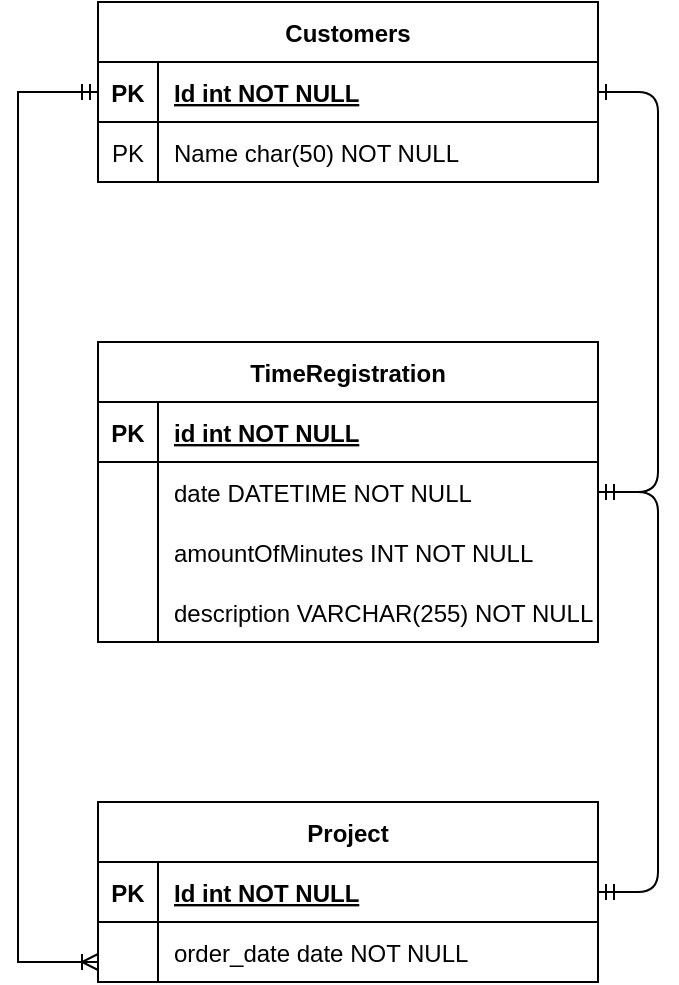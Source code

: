 <mxfile version="18.0.7" type="github" pages="2">
  <diagram id="R2lEEEUBdFMjLlhIrx00" name="Page-1">
    <mxGraphModel dx="933" dy="668" grid="1" gridSize="10" guides="1" tooltips="1" connect="1" arrows="1" fold="1" page="1" pageScale="1" pageWidth="850" pageHeight="1100" math="0" shadow="0" extFonts="Permanent Marker^https://fonts.googleapis.com/css?family=Permanent+Marker">
      <root>
        <mxCell id="0" />
        <mxCell id="1" parent="0" />
        <mxCell id="C-vyLk0tnHw3VtMMgP7b-2" value="Project" style="shape=table;startSize=30;container=1;collapsible=1;childLayout=tableLayout;fixedRows=1;rowLines=0;fontStyle=1;align=center;resizeLast=1;" parent="1" vertex="1">
          <mxGeometry x="130" y="490" width="250" height="90" as="geometry" />
        </mxCell>
        <mxCell id="C-vyLk0tnHw3VtMMgP7b-3" value="" style="shape=partialRectangle;collapsible=0;dropTarget=0;pointerEvents=0;fillColor=none;points=[[0,0.5],[1,0.5]];portConstraint=eastwest;top=0;left=0;right=0;bottom=1;" parent="C-vyLk0tnHw3VtMMgP7b-2" vertex="1">
          <mxGeometry y="30" width="250" height="30" as="geometry" />
        </mxCell>
        <mxCell id="C-vyLk0tnHw3VtMMgP7b-4" value="PK" style="shape=partialRectangle;overflow=hidden;connectable=0;fillColor=none;top=0;left=0;bottom=0;right=0;fontStyle=1;" parent="C-vyLk0tnHw3VtMMgP7b-3" vertex="1">
          <mxGeometry width="30" height="30" as="geometry">
            <mxRectangle width="30" height="30" as="alternateBounds" />
          </mxGeometry>
        </mxCell>
        <mxCell id="C-vyLk0tnHw3VtMMgP7b-5" value="Id int NOT NULL" style="shape=partialRectangle;overflow=hidden;connectable=0;fillColor=none;top=0;left=0;bottom=0;right=0;align=left;spacingLeft=6;fontStyle=5;" parent="C-vyLk0tnHw3VtMMgP7b-3" vertex="1">
          <mxGeometry x="30" width="220" height="30" as="geometry">
            <mxRectangle width="220" height="30" as="alternateBounds" />
          </mxGeometry>
        </mxCell>
        <mxCell id="C-vyLk0tnHw3VtMMgP7b-9" value="" style="shape=partialRectangle;collapsible=0;dropTarget=0;pointerEvents=0;fillColor=none;points=[[0,0.5],[1,0.5]];portConstraint=eastwest;top=0;left=0;right=0;bottom=0;" parent="C-vyLk0tnHw3VtMMgP7b-2" vertex="1">
          <mxGeometry y="60" width="250" height="30" as="geometry" />
        </mxCell>
        <mxCell id="C-vyLk0tnHw3VtMMgP7b-10" value="" style="shape=partialRectangle;overflow=hidden;connectable=0;fillColor=none;top=0;left=0;bottom=0;right=0;" parent="C-vyLk0tnHw3VtMMgP7b-9" vertex="1">
          <mxGeometry width="30" height="30" as="geometry">
            <mxRectangle width="30" height="30" as="alternateBounds" />
          </mxGeometry>
        </mxCell>
        <mxCell id="C-vyLk0tnHw3VtMMgP7b-11" value="order_date date NOT NULL" style="shape=partialRectangle;overflow=hidden;connectable=0;fillColor=none;top=0;left=0;bottom=0;right=0;align=left;spacingLeft=6;" parent="C-vyLk0tnHw3VtMMgP7b-9" vertex="1">
          <mxGeometry x="30" width="220" height="30" as="geometry">
            <mxRectangle width="220" height="30" as="alternateBounds" />
          </mxGeometry>
        </mxCell>
        <mxCell id="C-vyLk0tnHw3VtMMgP7b-13" value="TimeRegistration" style="shape=table;startSize=30;container=1;collapsible=1;childLayout=tableLayout;fixedRows=1;rowLines=0;fontStyle=1;align=center;resizeLast=1;" parent="1" vertex="1">
          <mxGeometry x="130" y="260" width="250" height="150" as="geometry" />
        </mxCell>
        <mxCell id="C-vyLk0tnHw3VtMMgP7b-14" value="" style="shape=partialRectangle;collapsible=0;dropTarget=0;pointerEvents=0;fillColor=none;points=[[0,0.5],[1,0.5]];portConstraint=eastwest;top=0;left=0;right=0;bottom=1;" parent="C-vyLk0tnHw3VtMMgP7b-13" vertex="1">
          <mxGeometry y="30" width="250" height="30" as="geometry" />
        </mxCell>
        <mxCell id="C-vyLk0tnHw3VtMMgP7b-15" value="PK" style="shape=partialRectangle;overflow=hidden;connectable=0;fillColor=none;top=0;left=0;bottom=0;right=0;fontStyle=1;" parent="C-vyLk0tnHw3VtMMgP7b-14" vertex="1">
          <mxGeometry width="30" height="30" as="geometry">
            <mxRectangle width="30" height="30" as="alternateBounds" />
          </mxGeometry>
        </mxCell>
        <mxCell id="C-vyLk0tnHw3VtMMgP7b-16" value="id int NOT NULL " style="shape=partialRectangle;overflow=hidden;connectable=0;fillColor=none;top=0;left=0;bottom=0;right=0;align=left;spacingLeft=6;fontStyle=5;" parent="C-vyLk0tnHw3VtMMgP7b-14" vertex="1">
          <mxGeometry x="30" width="220" height="30" as="geometry">
            <mxRectangle width="220" height="30" as="alternateBounds" />
          </mxGeometry>
        </mxCell>
        <mxCell id="C-vyLk0tnHw3VtMMgP7b-17" value="" style="shape=partialRectangle;collapsible=0;dropTarget=0;pointerEvents=0;fillColor=none;points=[[0,0.5],[1,0.5]];portConstraint=eastwest;top=0;left=0;right=0;bottom=0;" parent="C-vyLk0tnHw3VtMMgP7b-13" vertex="1">
          <mxGeometry y="60" width="250" height="30" as="geometry" />
        </mxCell>
        <mxCell id="C-vyLk0tnHw3VtMMgP7b-18" value="" style="shape=partialRectangle;overflow=hidden;connectable=0;fillColor=none;top=0;left=0;bottom=0;right=0;" parent="C-vyLk0tnHw3VtMMgP7b-17" vertex="1">
          <mxGeometry width="30" height="30" as="geometry">
            <mxRectangle width="30" height="30" as="alternateBounds" />
          </mxGeometry>
        </mxCell>
        <mxCell id="C-vyLk0tnHw3VtMMgP7b-19" value="date DATETIME NOT NULL" style="shape=partialRectangle;overflow=hidden;connectable=0;fillColor=none;top=0;left=0;bottom=0;right=0;align=left;spacingLeft=6;" parent="C-vyLk0tnHw3VtMMgP7b-17" vertex="1">
          <mxGeometry x="30" width="220" height="30" as="geometry">
            <mxRectangle width="220" height="30" as="alternateBounds" />
          </mxGeometry>
        </mxCell>
        <mxCell id="C-vyLk0tnHw3VtMMgP7b-20" value="" style="shape=partialRectangle;collapsible=0;dropTarget=0;pointerEvents=0;fillColor=none;points=[[0,0.5],[1,0.5]];portConstraint=eastwest;top=0;left=0;right=0;bottom=0;" parent="C-vyLk0tnHw3VtMMgP7b-13" vertex="1">
          <mxGeometry y="90" width="250" height="30" as="geometry" />
        </mxCell>
        <mxCell id="C-vyLk0tnHw3VtMMgP7b-21" value="" style="shape=partialRectangle;overflow=hidden;connectable=0;fillColor=none;top=0;left=0;bottom=0;right=0;" parent="C-vyLk0tnHw3VtMMgP7b-20" vertex="1">
          <mxGeometry width="30" height="30" as="geometry">
            <mxRectangle width="30" height="30" as="alternateBounds" />
          </mxGeometry>
        </mxCell>
        <mxCell id="C-vyLk0tnHw3VtMMgP7b-22" value="amountOfMinutes INT NOT NULL" style="shape=partialRectangle;overflow=hidden;connectable=0;fillColor=none;top=0;left=0;bottom=0;right=0;align=left;spacingLeft=6;" parent="C-vyLk0tnHw3VtMMgP7b-20" vertex="1">
          <mxGeometry x="30" width="220" height="30" as="geometry">
            <mxRectangle width="220" height="30" as="alternateBounds" />
          </mxGeometry>
        </mxCell>
        <mxCell id="jGOKUSHSuPYu7u3w8004-33" value="" style="shape=tableRow;horizontal=0;startSize=0;swimlaneHead=0;swimlaneBody=0;fillColor=none;collapsible=0;dropTarget=0;points=[[0,0.5],[1,0.5]];portConstraint=eastwest;top=0;left=0;right=0;bottom=0;" parent="C-vyLk0tnHw3VtMMgP7b-13" vertex="1">
          <mxGeometry y="120" width="250" height="30" as="geometry" />
        </mxCell>
        <mxCell id="jGOKUSHSuPYu7u3w8004-34" value="" style="shape=partialRectangle;connectable=0;fillColor=none;top=0;left=0;bottom=0;right=0;editable=1;overflow=hidden;" parent="jGOKUSHSuPYu7u3w8004-33" vertex="1">
          <mxGeometry width="30" height="30" as="geometry">
            <mxRectangle width="30" height="30" as="alternateBounds" />
          </mxGeometry>
        </mxCell>
        <mxCell id="jGOKUSHSuPYu7u3w8004-35" value="description VARCHAR(255) NOT NULL" style="shape=partialRectangle;connectable=0;fillColor=none;top=0;left=0;bottom=0;right=0;align=left;spacingLeft=6;overflow=hidden;" parent="jGOKUSHSuPYu7u3w8004-33" vertex="1">
          <mxGeometry x="30" width="220" height="30" as="geometry">
            <mxRectangle width="220" height="30" as="alternateBounds" />
          </mxGeometry>
        </mxCell>
        <mxCell id="C-vyLk0tnHw3VtMMgP7b-23" value="Customers" style="shape=table;startSize=30;container=1;collapsible=1;childLayout=tableLayout;fixedRows=1;rowLines=0;fontStyle=1;align=center;resizeLast=1;" parent="1" vertex="1">
          <mxGeometry x="130" y="90" width="250" height="90" as="geometry">
            <mxRectangle x="60" y="100" width="100" height="30" as="alternateBounds" />
          </mxGeometry>
        </mxCell>
        <mxCell id="C-vyLk0tnHw3VtMMgP7b-24" value="" style="shape=partialRectangle;collapsible=0;dropTarget=0;pointerEvents=0;fillColor=none;points=[[0,0.5],[1,0.5]];portConstraint=eastwest;top=0;left=0;right=0;bottom=1;" parent="C-vyLk0tnHw3VtMMgP7b-23" vertex="1">
          <mxGeometry y="30" width="250" height="30" as="geometry" />
        </mxCell>
        <mxCell id="C-vyLk0tnHw3VtMMgP7b-25" value="PK" style="shape=partialRectangle;overflow=hidden;connectable=0;fillColor=none;top=0;left=0;bottom=0;right=0;fontStyle=1;" parent="C-vyLk0tnHw3VtMMgP7b-24" vertex="1">
          <mxGeometry width="30" height="30" as="geometry">
            <mxRectangle width="30" height="30" as="alternateBounds" />
          </mxGeometry>
        </mxCell>
        <mxCell id="C-vyLk0tnHw3VtMMgP7b-26" value="Id int NOT NULL " style="shape=partialRectangle;overflow=hidden;connectable=0;fillColor=none;top=0;left=0;bottom=0;right=0;align=left;spacingLeft=6;fontStyle=5;" parent="C-vyLk0tnHw3VtMMgP7b-24" vertex="1">
          <mxGeometry x="30" width="220" height="30" as="geometry">
            <mxRectangle width="220" height="30" as="alternateBounds" />
          </mxGeometry>
        </mxCell>
        <mxCell id="C-vyLk0tnHw3VtMMgP7b-27" value="" style="shape=partialRectangle;collapsible=0;dropTarget=0;pointerEvents=0;fillColor=none;points=[[0,0.5],[1,0.5]];portConstraint=eastwest;top=0;left=0;right=0;bottom=0;" parent="C-vyLk0tnHw3VtMMgP7b-23" vertex="1">
          <mxGeometry y="60" width="250" height="30" as="geometry" />
        </mxCell>
        <mxCell id="C-vyLk0tnHw3VtMMgP7b-28" value="PK" style="shape=partialRectangle;overflow=hidden;connectable=0;fillColor=none;top=0;left=0;bottom=0;right=0;" parent="C-vyLk0tnHw3VtMMgP7b-27" vertex="1">
          <mxGeometry width="30" height="30" as="geometry">
            <mxRectangle width="30" height="30" as="alternateBounds" />
          </mxGeometry>
        </mxCell>
        <mxCell id="C-vyLk0tnHw3VtMMgP7b-29" value="Name char(50) NOT NULL" style="shape=partialRectangle;overflow=hidden;connectable=0;fillColor=none;top=0;left=0;bottom=0;right=0;align=left;spacingLeft=6;" parent="C-vyLk0tnHw3VtMMgP7b-27" vertex="1">
          <mxGeometry x="30" width="220" height="30" as="geometry">
            <mxRectangle width="220" height="30" as="alternateBounds" />
          </mxGeometry>
        </mxCell>
        <mxCell id="jGOKUSHSuPYu7u3w8004-2" value="" style="edgeStyle=orthogonalEdgeStyle;fontSize=12;html=1;endArrow=ERoneToMany;startArrow=ERmandOne;rounded=0;jumpStyle=arc;sketch=0;" parent="1" source="C-vyLk0tnHw3VtMMgP7b-24" target="C-vyLk0tnHw3VtMMgP7b-2" edge="1">
          <mxGeometry width="100" height="100" relative="1" as="geometry">
            <mxPoint x="260" y="150" as="sourcePoint" />
            <mxPoint x="130" y="295" as="targetPoint" />
            <Array as="points">
              <mxPoint x="90" y="135" />
              <mxPoint x="90" y="570" />
            </Array>
          </mxGeometry>
        </mxCell>
        <mxCell id="jGOKUSHSuPYu7u3w8004-23" value="" style="edgeStyle=entityRelationEdgeStyle;fontSize=12;html=1;endArrow=ERmandOne;startArrow=ERmandOne;rounded=1;sketch=0;jumpStyle=arc;" parent="1" source="C-vyLk0tnHw3VtMMgP7b-2" target="C-vyLk0tnHw3VtMMgP7b-13" edge="1">
          <mxGeometry width="100" height="100" relative="1" as="geometry">
            <mxPoint x="280" y="400" as="sourcePoint" />
            <mxPoint x="380" y="300" as="targetPoint" />
          </mxGeometry>
        </mxCell>
        <mxCell id="jGOKUSHSuPYu7u3w8004-24" value="" style="edgeStyle=entityRelationEdgeStyle;fontSize=12;html=1;endArrow=ERone;endFill=1;rounded=1;sketch=0;jumpStyle=arc;" parent="1" source="C-vyLk0tnHw3VtMMgP7b-13" target="C-vyLk0tnHw3VtMMgP7b-23" edge="1">
          <mxGeometry width="100" height="100" relative="1" as="geometry">
            <mxPoint x="280" y="400" as="sourcePoint" />
            <mxPoint x="380" y="300" as="targetPoint" />
          </mxGeometry>
        </mxCell>
      </root>
    </mxGraphModel>
  </diagram>
  <diagram id="3uejn8W_2UNdOElUDbkp" name="Page-2">
    <mxGraphModel dx="1435" dy="1028" grid="1" gridSize="10" guides="1" tooltips="1" connect="1" arrows="1" fold="1" page="1" pageScale="1" pageWidth="850" pageHeight="1100" math="0" shadow="0">
      <root>
        <mxCell id="0" />
        <mxCell id="1" parent="0" />
        <mxCell id="GMQl_D-ReDtZSFAzsAKA-58" style="edgeStyle=orthogonalEdgeStyle;rounded=1;orthogonalLoop=1;jettySize=auto;html=1;startArrow=classic;startFill=1;endArrow=none;endFill=0;" edge="1" parent="1" target="GMQl_D-ReDtZSFAzsAKA-56">
          <mxGeometry relative="1" as="geometry">
            <mxPoint x="613" y="463.945" as="sourcePoint" />
          </mxGeometry>
        </mxCell>
        <mxCell id="GMQl_D-ReDtZSFAzsAKA-63" style="edgeStyle=orthogonalEdgeStyle;rounded=1;orthogonalLoop=1;jettySize=auto;html=1;startArrow=classic;startFill=1;endArrow=none;endFill=0;" edge="1" parent="1" source="GMQl_D-ReDtZSFAzsAKA-61">
          <mxGeometry relative="1" as="geometry">
            <mxPoint x="423" y="443.945" as="targetPoint" />
          </mxGeometry>
        </mxCell>
        <mxCell id="GMQl_D-ReDtZSFAzsAKA-249" value="MsSQL" style="image;html=1;image=img/lib/clip_art/computers/Database_128x128.png" vertex="1" parent="1">
          <mxGeometry x="139.997" y="784.912" width="135" height="98.065" as="geometry" />
        </mxCell>
        <mxCell id="GMQl_D-ReDtZSFAzsAKA-250" style="edgeStyle=orthogonalEdgeStyle;rounded=1;orthogonalLoop=1;jettySize=auto;html=1;startArrow=classic;startFill=1;endArrow=none;endFill=0;" edge="1" parent="1" source="GMQl_D-ReDtZSFAzsAKA-251" target="GMQl_D-ReDtZSFAzsAKA-279">
          <mxGeometry relative="1" as="geometry">
            <Array as="points">
              <mxPoint x="369" y="520" />
              <mxPoint x="480" y="520" />
              <mxPoint x="480" y="346" />
            </Array>
          </mxGeometry>
        </mxCell>
        <mxCell id="GMQl_D-ReDtZSFAzsAKA-251" value="" style="sketch=0;html=1;dashed=0;whitespace=wrap;fillColor=#2875E2;strokeColor=#ffffff;points=[[0.005,0.63,0],[0.1,0.2,0],[0.9,0.2,0],[0.5,0,0],[0.995,0.63,0],[0.72,0.99,0],[0.5,1,0],[0.28,0.99,0]];shape=mxgraph.kubernetes.icon;prIcon=api;labelPosition=center;verticalLabelPosition=bottom;align=center;verticalAlign=top;" vertex="1" parent="1">
          <mxGeometry x="343" y="560.001" width="52.09" height="52.778" as="geometry" />
        </mxCell>
        <mxCell id="GMQl_D-ReDtZSFAzsAKA-252" style="edgeStyle=orthogonalEdgeStyle;rounded=1;orthogonalLoop=1;jettySize=auto;html=1;startArrow=classic;startFill=1;endArrow=classic;endFill=1;" edge="1" parent="1" source="GMQl_D-ReDtZSFAzsAKA-254" target="GMQl_D-ReDtZSFAzsAKA-274">
          <mxGeometry relative="1" as="geometry">
            <Array as="points">
              <mxPoint x="480" y="345" />
            </Array>
          </mxGeometry>
        </mxCell>
        <mxCell id="GMQl_D-ReDtZSFAzsAKA-253" style="edgeStyle=orthogonalEdgeStyle;rounded=1;orthogonalLoop=1;jettySize=auto;html=1;startArrow=classic;startFill=1;endArrow=none;endFill=0;" edge="1" parent="1" source="GMQl_D-ReDtZSFAzsAKA-254" target="GMQl_D-ReDtZSFAzsAKA-280">
          <mxGeometry relative="1" as="geometry">
            <Array as="points">
              <mxPoint x="480" y="346" />
            </Array>
          </mxGeometry>
        </mxCell>
        <mxCell id="GMQl_D-ReDtZSFAzsAKA-254" value="" style="sketch=0;html=1;dashed=0;whitespace=wrap;fillColor=#2875E2;strokeColor=#ffffff;points=[[0.005,0.63,0],[0.1,0.2,0],[0.9,0.2,0],[0.5,0,0],[0.995,0.63,0],[0.72,0.99,0],[0.5,1,0],[0.28,0.99,0]];shape=mxgraph.kubernetes.icon;prIcon=api;labelPosition=center;verticalLabelPosition=bottom;align=center;verticalAlign=top;" vertex="1" parent="1">
          <mxGeometry x="453.96" y="560.001" width="52.09" height="52.778" as="geometry" />
        </mxCell>
        <mxCell id="GMQl_D-ReDtZSFAzsAKA-255" style="edgeStyle=orthogonalEdgeStyle;rounded=1;orthogonalLoop=1;jettySize=auto;html=1;startArrow=classic;startFill=1;endArrow=classic;endFill=1;" edge="1" parent="1" source="GMQl_D-ReDtZSFAzsAKA-257" target="GMQl_D-ReDtZSFAzsAKA-274">
          <mxGeometry relative="1" as="geometry">
            <Array as="points">
              <mxPoint x="585" y="520" />
              <mxPoint x="480" y="520" />
              <mxPoint x="480" y="345" />
            </Array>
          </mxGeometry>
        </mxCell>
        <mxCell id="GMQl_D-ReDtZSFAzsAKA-256" style="edgeStyle=orthogonalEdgeStyle;rounded=1;orthogonalLoop=1;jettySize=auto;html=1;startArrow=classic;startFill=1;endArrow=none;endFill=0;" edge="1" parent="1" source="GMQl_D-ReDtZSFAzsAKA-257" target="GMQl_D-ReDtZSFAzsAKA-280">
          <mxGeometry relative="1" as="geometry">
            <Array as="points">
              <mxPoint x="585" y="520" />
              <mxPoint x="480" y="520" />
              <mxPoint x="480" y="346" />
            </Array>
          </mxGeometry>
        </mxCell>
        <mxCell id="GMQl_D-ReDtZSFAzsAKA-257" value="" style="sketch=0;html=1;dashed=0;whitespace=wrap;fillColor=#2875E2;strokeColor=#ffffff;points=[[0.005,0.63,0],[0.1,0.2,0],[0.9,0.2,0],[0.5,0,0],[0.995,0.63,0],[0.72,0.99,0],[0.5,1,0],[0.28,0.99,0]];shape=mxgraph.kubernetes.icon;prIcon=api;labelPosition=center;verticalLabelPosition=bottom;align=center;verticalAlign=top;" vertex="1" parent="1">
          <mxGeometry x="560" y="560" width="50" height="50" as="geometry" />
        </mxCell>
        <mxCell id="GMQl_D-ReDtZSFAzsAKA-258" value="" style="rounded=0;whiteSpace=wrap;html=1;autosize=1;" vertex="1" parent="1">
          <mxGeometry x="320" y="730" width="320" height="180" as="geometry" />
        </mxCell>
        <mxCell id="GMQl_D-ReDtZSFAzsAKA-259" style="edgeStyle=orthogonalEdgeStyle;rounded=1;orthogonalLoop=1;jettySize=auto;html=1;startArrow=classic;startFill=1;endArrow=classic;endFill=1;" edge="1" parent="1" source="GMQl_D-ReDtZSFAzsAKA-260" target="GMQl_D-ReDtZSFAzsAKA-262">
          <mxGeometry relative="1" as="geometry" />
        </mxCell>
        <mxCell id="GMQl_D-ReDtZSFAzsAKA-260" value="Entity Framework Core" style="image;html=1;image=img/lib/clip_art/computers/Virtual_Application_128x128.png" vertex="1" parent="1">
          <mxGeometry x="324.998" y="800.002" width="135" height="67.891" as="geometry" />
        </mxCell>
        <mxCell id="GMQl_D-ReDtZSFAzsAKA-261" style="edgeStyle=orthogonalEdgeStyle;rounded=1;orthogonalLoop=1;jettySize=auto;html=1;startArrow=classic;startFill=1;endArrow=classic;endFill=1;" edge="1" parent="1" source="GMQl_D-ReDtZSFAzsAKA-262" target="GMQl_D-ReDtZSFAzsAKA-263">
          <mxGeometry relative="1" as="geometry">
            <Array as="points">
              <mxPoint x="568" y="740" />
            </Array>
          </mxGeometry>
        </mxCell>
        <mxCell id="GMQl_D-ReDtZSFAzsAKA-262" value="ASP.NET Core 6&lt;br&gt;API" style="image;html=1;image=img/lib/clip_art/computers/Virtual_Application_128x128.png" vertex="1" parent="1">
          <mxGeometry x="500.238" y="799.998" width="135" height="67.891" as="geometry" />
        </mxCell>
        <mxCell id="GMQl_D-ReDtZSFAzsAKA-263" value="&lt;span style=&quot;color: rgb(0, 0, 0); font-size: 11px; background-color: rgb(255, 255, 255);&quot;&gt;Http://api.timereg.com&lt;/span&gt;" style="sketch=0;points=[[0,0,0],[0.25,0,0],[0.5,0,0],[0.75,0,0],[1,0,0],[0,1,0],[0.25,1,0],[0.5,1,0],[0.75,1,0],[1,1,0],[0,0.25,0],[0,0.5,0],[0,0.75,0],[1,0.25,0],[1,0.5,0],[1,0.75,0]];outlineConnect=0;fontColor=#232F3E;gradientColor=#FF4F8B;gradientDirection=north;fillColor=#BC1356;strokeColor=#ffffff;dashed=0;verticalLabelPosition=bottom;verticalAlign=top;align=center;html=1;fontSize=12;fontStyle=0;aspect=fixed;shape=mxgraph.aws4.resourceIcon;resIcon=mxgraph.aws4.api_gateway;" vertex="1" parent="1">
          <mxGeometry x="454.81" y="700.002" width="55.385" height="55.385" as="geometry" />
        </mxCell>
        <mxCell id="GMQl_D-ReDtZSFAzsAKA-264" style="edgeStyle=orthogonalEdgeStyle;orthogonalLoop=1;jettySize=auto;html=1;entryX=0.5;entryY=1;entryDx=0;entryDy=0;entryPerimeter=0;startArrow=classic;startFill=1;endArrow=classic;endFill=1;rounded=1;" edge="1" parent="1" source="GMQl_D-ReDtZSFAzsAKA-263" target="GMQl_D-ReDtZSFAzsAKA-251">
          <mxGeometry relative="1" as="geometry">
            <mxPoint x="495.75" y="727.7" as="sourcePoint" />
            <Array as="points">
              <mxPoint x="483" y="660" />
              <mxPoint x="369" y="660" />
            </Array>
          </mxGeometry>
        </mxCell>
        <mxCell id="GMQl_D-ReDtZSFAzsAKA-265" value="&lt;span style=&quot;font-size: 12px; background-color: rgb(248, 249, 250);&quot;&gt;/customer&lt;/span&gt;" style="edgeLabel;html=1;align=center;verticalAlign=middle;resizable=0;points=[];" vertex="1" connectable="0" parent="GMQl_D-ReDtZSFAzsAKA-264">
          <mxGeometry x="0.41" y="-7" relative="1" as="geometry">
            <mxPoint x="-7" y="-33" as="offset" />
          </mxGeometry>
        </mxCell>
        <mxCell id="GMQl_D-ReDtZSFAzsAKA-266" style="edgeStyle=orthogonalEdgeStyle;orthogonalLoop=1;jettySize=auto;html=1;startArrow=classic;startFill=1;endArrow=classic;endFill=1;rounded=1;" edge="1" parent="1" source="GMQl_D-ReDtZSFAzsAKA-254" target="GMQl_D-ReDtZSFAzsAKA-263">
          <mxGeometry relative="1" as="geometry">
            <mxPoint x="483" y="710" as="targetPoint" />
            <Array as="points">
              <mxPoint x="483" y="670" />
              <mxPoint x="483" y="670" />
            </Array>
          </mxGeometry>
        </mxCell>
        <mxCell id="GMQl_D-ReDtZSFAzsAKA-267" value="&lt;span style=&quot;font-size: 12px; background-color: rgb(248, 249, 250);&quot;&gt;/project&lt;/span&gt;" style="edgeLabel;html=1;align=center;verticalAlign=middle;resizable=0;points=[];" vertex="1" connectable="0" parent="GMQl_D-ReDtZSFAzsAKA-266">
          <mxGeometry x="-0.043" relative="1" as="geometry">
            <mxPoint x="2" y="-24" as="offset" />
          </mxGeometry>
        </mxCell>
        <mxCell id="GMQl_D-ReDtZSFAzsAKA-268" style="edgeStyle=orthogonalEdgeStyle;orthogonalLoop=1;jettySize=auto;html=1;entryX=0.5;entryY=1;entryDx=0;entryDy=0;entryPerimeter=0;startArrow=classic;startFill=1;endArrow=classic;endFill=1;rounded=1;" edge="1" parent="1" source="GMQl_D-ReDtZSFAzsAKA-263" target="GMQl_D-ReDtZSFAzsAKA-257">
          <mxGeometry relative="1" as="geometry">
            <mxPoint x="523.5" y="700.002" as="sourcePoint" />
            <Array as="points">
              <mxPoint x="483" y="660" />
              <mxPoint x="585" y="660" />
            </Array>
          </mxGeometry>
        </mxCell>
        <mxCell id="GMQl_D-ReDtZSFAzsAKA-269" value="&lt;span style=&quot;font-size: 12px; background-color: rgb(248, 249, 250);&quot;&gt;/timereg&lt;/span&gt;" style="edgeLabel;html=1;align=center;verticalAlign=middle;resizable=0;points=[];" vertex="1" connectable="0" parent="GMQl_D-ReDtZSFAzsAKA-268">
          <mxGeometry x="0.401" y="2" relative="1" as="geometry">
            <mxPoint x="2" y="-28" as="offset" />
          </mxGeometry>
        </mxCell>
        <mxCell id="GMQl_D-ReDtZSFAzsAKA-270" value="" style="verticalLabelPosition=bottom;verticalAlign=top;html=1;shape=mxgraph.basic.rect;fillColor2=none;strokeWidth=1;size=20;indent=5;" vertex="1" parent="1">
          <mxGeometry x="60" y="279.73" width="370" height="150" as="geometry" />
        </mxCell>
        <mxCell id="GMQl_D-ReDtZSFAzsAKA-271" value="C# 6.0" style="text;html=1;strokeColor=none;fillColor=none;align=center;verticalAlign=middle;whiteSpace=wrap;rounded=0;" vertex="1" parent="1">
          <mxGeometry x="446.05" y="882.98" width="60" height="30" as="geometry" />
        </mxCell>
        <mxCell id="GMQl_D-ReDtZSFAzsAKA-272" value="Node.js" style="image;html=1;image=img/lib/clip_art/computers/Virtual_Application_128x128.png" vertex="1" parent="1">
          <mxGeometry x="190.0" y="304.95" width="107.02" height="80.56" as="geometry" />
        </mxCell>
        <mxCell id="GMQl_D-ReDtZSFAzsAKA-273" style="edgeStyle=orthogonalEdgeStyle;rounded=1;orthogonalLoop=1;jettySize=auto;html=1;startArrow=classic;startFill=1;endArrow=none;endFill=0;" edge="1" parent="1" source="GMQl_D-ReDtZSFAzsAKA-274" target="GMQl_D-ReDtZSFAzsAKA-272">
          <mxGeometry relative="1" as="geometry">
            <mxPoint x="330" y="394.995" as="sourcePoint" />
          </mxGeometry>
        </mxCell>
        <mxCell id="GMQl_D-ReDtZSFAzsAKA-274" value="React 18" style="shape=image;html=1;verticalAlign=top;verticalLabelPosition=bottom;labelBackgroundColor=#ffffff;imageAspect=0;aspect=fixed;image=https://cdn1.iconfinder.com/data/icons/ionicons-fill-vol-2/512/logo-react-128.png" vertex="1" parent="1">
          <mxGeometry x="324.54" y="300.73" width="89" height="89" as="geometry" />
        </mxCell>
        <mxCell id="GMQl_D-ReDtZSFAzsAKA-276" style="edgeStyle=orthogonalEdgeStyle;rounded=1;orthogonalLoop=1;jettySize=auto;html=1;startArrow=classic;startFill=1;endArrow=none;endFill=0;" edge="1" parent="1" source="GMQl_D-ReDtZSFAzsAKA-277" target="GMQl_D-ReDtZSFAzsAKA-272">
          <mxGeometry relative="1" as="geometry">
            <Array as="points">
              <mxPoint x="120" y="345" />
            </Array>
          </mxGeometry>
        </mxCell>
        <mxCell id="GMQl_D-ReDtZSFAzsAKA-277" value="Express" style="image;html=1;image=img/lib/clip_art/computers/Server_128x128.png" vertex="1" parent="1">
          <mxGeometry x="75" y="240" width="80" height="80" as="geometry" />
        </mxCell>
        <mxCell id="GMQl_D-ReDtZSFAzsAKA-278" style="edgeStyle=orthogonalEdgeStyle;rounded=1;orthogonalLoop=1;jettySize=auto;html=1;startArrow=classic;startFill=1;endArrow=none;endFill=0;" edge="1" parent="1" source="GMQl_D-ReDtZSFAzsAKA-282" target="GMQl_D-ReDtZSFAzsAKA-277">
          <mxGeometry relative="1" as="geometry">
            <mxPoint x="115.24" y="279.73" as="sourcePoint" />
            <mxPoint x="115.24" y="355.51" as="targetPoint" />
            <Array as="points">
              <mxPoint x="120" y="213" />
            </Array>
          </mxGeometry>
        </mxCell>
        <mxCell id="GMQl_D-ReDtZSFAzsAKA-279" value="" style="verticalLabelPosition=bottom;verticalAlign=top;html=1;shape=mxgraph.basic.rect;fillColor2=none;strokeWidth=1;size=20;indent=5;" vertex="1" parent="1">
          <mxGeometry x="530" y="279.73" width="300" height="150.27" as="geometry" />
        </mxCell>
        <mxCell id="GMQl_D-ReDtZSFAzsAKA-280" value="ASP.NET Core 6&lt;br&gt;MVC Application" style="image;html=1;image=img/lib/clip_art/computers/Virtual_Application_128x128.png" vertex="1" parent="1">
          <mxGeometry x="554.997" y="311.568" width="135" height="67.891" as="geometry" />
        </mxCell>
        <mxCell id="GMQl_D-ReDtZSFAzsAKA-281" style="edgeStyle=orthogonalEdgeStyle;rounded=1;orthogonalLoop=1;jettySize=auto;html=1;startArrow=classic;startFill=1;endArrow=none;endFill=0;" edge="1" parent="1" source="GMQl_D-ReDtZSFAzsAKA-282" target="GMQl_D-ReDtZSFAzsAKA-290">
          <mxGeometry relative="1" as="geometry">
            <mxPoint x="622.84" y="361.568" as="targetPoint" />
            <Array as="points">
              <mxPoint x="760" y="213" />
            </Array>
          </mxGeometry>
        </mxCell>
        <mxCell id="GMQl_D-ReDtZSFAzsAKA-282" value="Internet" style="image;html=1;image=img/lib/clip_art/networking/Cloud_128x128.png" vertex="1" parent="1">
          <mxGeometry x="436.61" y="173.2" width="80" height="80" as="geometry" />
        </mxCell>
        <mxCell id="GMQl_D-ReDtZSFAzsAKA-283" style="edgeStyle=orthogonalEdgeStyle;rounded=1;orthogonalLoop=1;jettySize=auto;html=1;startArrow=classic;startFill=1;endArrow=none;endFill=0;" edge="1" parent="1" source="GMQl_D-ReDtZSFAzsAKA-284" target="GMQl_D-ReDtZSFAzsAKA-282">
          <mxGeometry relative="1" as="geometry">
            <Array as="points">
              <mxPoint x="378.61" y="143.2" />
              <mxPoint x="476.61" y="143.2" />
            </Array>
          </mxGeometry>
        </mxCell>
        <mxCell id="GMQl_D-ReDtZSFAzsAKA-284" value="" style="points=[];aspect=fixed;html=1;align=center;shadow=0;dashed=0;image;image=img/lib/allied_telesis/computer_and_terminals/Personal_Computer.svg;" vertex="1" parent="1">
          <mxGeometry x="361.61" y="44.1" width="45.6" height="61.8" as="geometry" />
        </mxCell>
        <mxCell id="GMQl_D-ReDtZSFAzsAKA-285" style="edgeStyle=orthogonalEdgeStyle;rounded=1;orthogonalLoop=1;jettySize=auto;html=1;startArrow=classic;startFill=1;endArrow=none;endFill=0;" edge="1" parent="1" source="GMQl_D-ReDtZSFAzsAKA-286" target="GMQl_D-ReDtZSFAzsAKA-282">
          <mxGeometry relative="1" as="geometry">
            <Array as="points">
              <mxPoint x="476.61" y="133.2" />
              <mxPoint x="476.61" y="133.2" />
            </Array>
          </mxGeometry>
        </mxCell>
        <mxCell id="GMQl_D-ReDtZSFAzsAKA-286" value="" style="shape=image;html=1;verticalAlign=top;verticalLabelPosition=bottom;labelBackgroundColor=#ffffff;imageAspect=0;aspect=fixed;image=https://cdn1.iconfinder.com/data/icons/communication-icons-10/750/Untitled-1-07-128.png" vertex="1" parent="1">
          <mxGeometry x="441.61" y="40" width="70" height="70" as="geometry" />
        </mxCell>
        <mxCell id="GMQl_D-ReDtZSFAzsAKA-287" style="edgeStyle=orthogonalEdgeStyle;rounded=1;orthogonalLoop=1;jettySize=auto;html=1;startArrow=classic;startFill=1;endArrow=none;endFill=0;" edge="1" parent="1" source="GMQl_D-ReDtZSFAzsAKA-288" target="GMQl_D-ReDtZSFAzsAKA-282">
          <mxGeometry relative="1" as="geometry">
            <Array as="points">
              <mxPoint x="561.61" y="80.2" />
              <mxPoint x="561.61" y="143.2" />
              <mxPoint x="476.61" y="143.2" />
            </Array>
          </mxGeometry>
        </mxCell>
        <mxCell id="GMQl_D-ReDtZSFAzsAKA-288" value="" style="image;html=1;image=img/lib/clip_art/computers/Fujitsu_Tablet_128x128.png" vertex="1" parent="1">
          <mxGeometry x="531.61" y="43.2" width="66.8" height="66.8" as="geometry" />
        </mxCell>
        <mxCell id="GMQl_D-ReDtZSFAzsAKA-289" style="edgeStyle=orthogonalEdgeStyle;rounded=1;orthogonalLoop=1;jettySize=auto;html=1;startArrow=classic;startFill=1;endArrow=classic;endFill=1;" edge="1" parent="1" source="GMQl_D-ReDtZSFAzsAKA-249" target="GMQl_D-ReDtZSFAzsAKA-260">
          <mxGeometry relative="1" as="geometry" />
        </mxCell>
        <mxCell id="GMQl_D-ReDtZSFAzsAKA-291" style="edgeStyle=orthogonalEdgeStyle;rounded=1;orthogonalLoop=1;jettySize=auto;html=1;startArrow=classic;startFill=1;endArrow=none;endFill=0;" edge="1" parent="1" source="GMQl_D-ReDtZSFAzsAKA-290" target="GMQl_D-ReDtZSFAzsAKA-280">
          <mxGeometry relative="1" as="geometry">
            <Array as="points">
              <mxPoint x="760" y="346" />
            </Array>
          </mxGeometry>
        </mxCell>
        <mxCell id="GMQl_D-ReDtZSFAzsAKA-290" value="IIS/Kestrel" style="image;html=1;image=img/lib/clip_art/computers/Server_128x128.png" vertex="1" parent="1">
          <mxGeometry x="720" y="240" width="80" height="80" as="geometry" />
        </mxCell>
      </root>
    </mxGraphModel>
  </diagram>
</mxfile>
